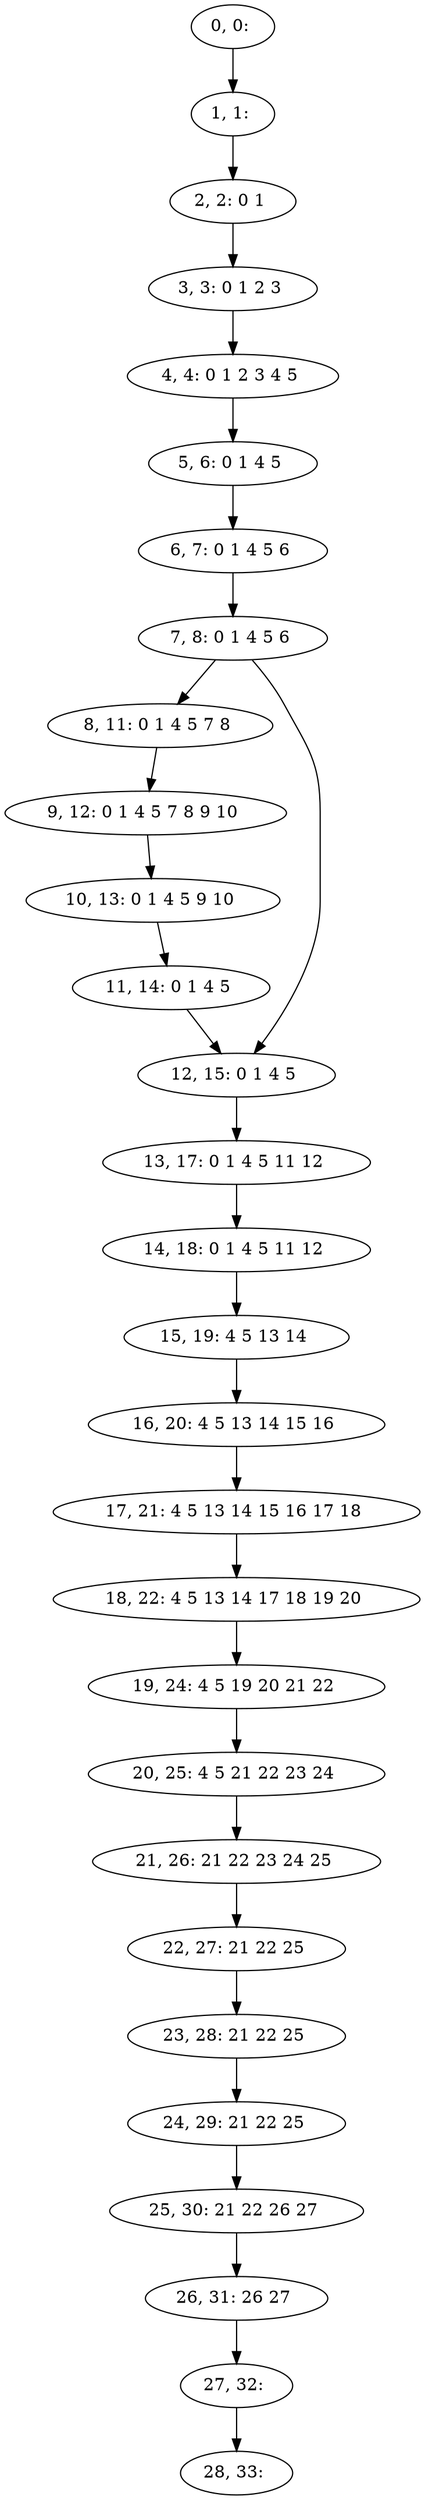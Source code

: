 digraph G {
0[label="0, 0: "];
1[label="1, 1: "];
2[label="2, 2: 0 1 "];
3[label="3, 3: 0 1 2 3 "];
4[label="4, 4: 0 1 2 3 4 5 "];
5[label="5, 6: 0 1 4 5 "];
6[label="6, 7: 0 1 4 5 6 "];
7[label="7, 8: 0 1 4 5 6 "];
8[label="8, 11: 0 1 4 5 7 8 "];
9[label="9, 12: 0 1 4 5 7 8 9 10 "];
10[label="10, 13: 0 1 4 5 9 10 "];
11[label="11, 14: 0 1 4 5 "];
12[label="12, 15: 0 1 4 5 "];
13[label="13, 17: 0 1 4 5 11 12 "];
14[label="14, 18: 0 1 4 5 11 12 "];
15[label="15, 19: 4 5 13 14 "];
16[label="16, 20: 4 5 13 14 15 16 "];
17[label="17, 21: 4 5 13 14 15 16 17 18 "];
18[label="18, 22: 4 5 13 14 17 18 19 20 "];
19[label="19, 24: 4 5 19 20 21 22 "];
20[label="20, 25: 4 5 21 22 23 24 "];
21[label="21, 26: 21 22 23 24 25 "];
22[label="22, 27: 21 22 25 "];
23[label="23, 28: 21 22 25 "];
24[label="24, 29: 21 22 25 "];
25[label="25, 30: 21 22 26 27 "];
26[label="26, 31: 26 27 "];
27[label="27, 32: "];
28[label="28, 33: "];
0->1 ;
1->2 ;
2->3 ;
3->4 ;
4->5 ;
5->6 ;
6->7 ;
7->8 ;
7->12 ;
8->9 ;
9->10 ;
10->11 ;
11->12 ;
12->13 ;
13->14 ;
14->15 ;
15->16 ;
16->17 ;
17->18 ;
18->19 ;
19->20 ;
20->21 ;
21->22 ;
22->23 ;
23->24 ;
24->25 ;
25->26 ;
26->27 ;
27->28 ;
}
